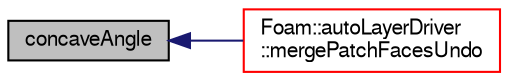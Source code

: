 digraph "concaveAngle"
{
  bgcolor="transparent";
  edge [fontname="FreeSans",fontsize="10",labelfontname="FreeSans",labelfontsize="10"];
  node [fontname="FreeSans",fontsize="10",shape=record];
  rankdir="LR";
  Node429 [label="concaveAngle",height=0.2,width=0.4,color="black", fillcolor="grey75", style="filled", fontcolor="black"];
  Node429 -> Node430 [dir="back",color="midnightblue",fontsize="10",style="solid",fontname="FreeSans"];
  Node430 [label="Foam::autoLayerDriver\l::mergePatchFacesUndo",height=0.2,width=0.4,color="red",URL="$a24610.html#a84ecedbf634ce64d783a6ebf25a2efec",tooltip="Merge patch faces on same cell. "];
}
